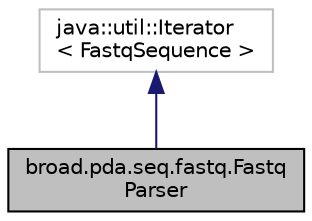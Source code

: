 digraph "broad.pda.seq.fastq.FastqParser"
{
  edge [fontname="Helvetica",fontsize="10",labelfontname="Helvetica",labelfontsize="10"];
  node [fontname="Helvetica",fontsize="10",shape=record];
  Node1 [label="broad.pda.seq.fastq.Fastq\lParser",height=0.2,width=0.4,color="black", fillcolor="grey75", style="filled" fontcolor="black"];
  Node2 -> Node1 [dir="back",color="midnightblue",fontsize="10",style="solid"];
  Node2 [label="java::util::Iterator\l\< FastqSequence \>",height=0.2,width=0.4,color="grey75", fillcolor="white", style="filled"];
}
